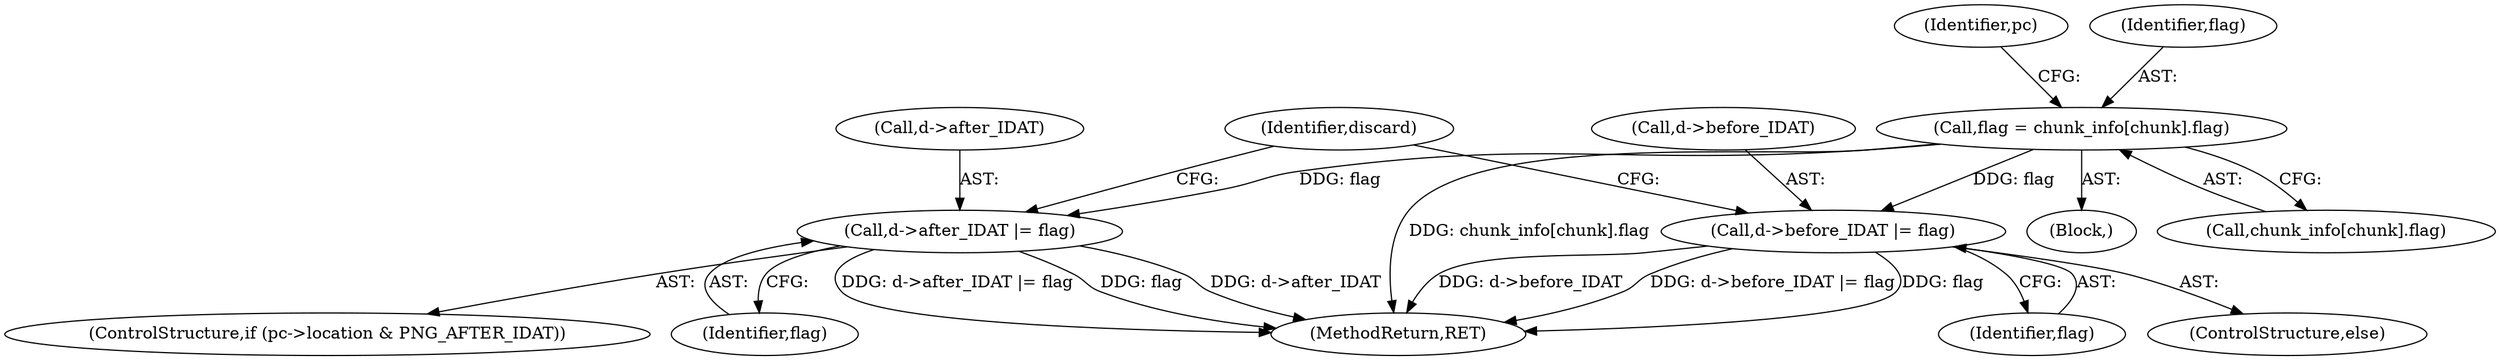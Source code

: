 digraph "0_Android_9d4853418ab2f754c2b63e091c29c5529b8b86ca_33@array" {
"1000201" [label="(Call,flag = chunk_info[chunk].flag)"];
"1000214" [label="(Call,d->after_IDAT |= flag)"];
"1000220" [label="(Call,d->before_IDAT |= flag)"];
"1000230" [label="(MethodReturn,RET)"];
"1000201" [label="(Call,flag = chunk_info[chunk].flag)"];
"1000211" [label="(Identifier,pc)"];
"1000215" [label="(Call,d->after_IDAT)"];
"1000229" [label="(Identifier,discard)"];
"1000218" [label="(Identifier,flag)"];
"1000224" [label="(Identifier,flag)"];
"1000220" [label="(Call,d->before_IDAT |= flag)"];
"1000221" [label="(Call,d->before_IDAT)"];
"1000219" [label="(ControlStructure,else)"];
"1000208" [label="(ControlStructure,if (pc->location & PNG_AFTER_IDAT))"];
"1000199" [label="(Block,)"];
"1000202" [label="(Identifier,flag)"];
"1000214" [label="(Call,d->after_IDAT |= flag)"];
"1000203" [label="(Call,chunk_info[chunk].flag)"];
"1000201" -> "1000199"  [label="AST: "];
"1000201" -> "1000203"  [label="CFG: "];
"1000202" -> "1000201"  [label="AST: "];
"1000203" -> "1000201"  [label="AST: "];
"1000211" -> "1000201"  [label="CFG: "];
"1000201" -> "1000230"  [label="DDG: chunk_info[chunk].flag"];
"1000201" -> "1000214"  [label="DDG: flag"];
"1000201" -> "1000220"  [label="DDG: flag"];
"1000214" -> "1000208"  [label="AST: "];
"1000214" -> "1000218"  [label="CFG: "];
"1000215" -> "1000214"  [label="AST: "];
"1000218" -> "1000214"  [label="AST: "];
"1000229" -> "1000214"  [label="CFG: "];
"1000214" -> "1000230"  [label="DDG: d->after_IDAT |= flag"];
"1000214" -> "1000230"  [label="DDG: flag"];
"1000214" -> "1000230"  [label="DDG: d->after_IDAT"];
"1000220" -> "1000219"  [label="AST: "];
"1000220" -> "1000224"  [label="CFG: "];
"1000221" -> "1000220"  [label="AST: "];
"1000224" -> "1000220"  [label="AST: "];
"1000229" -> "1000220"  [label="CFG: "];
"1000220" -> "1000230"  [label="DDG: d->before_IDAT"];
"1000220" -> "1000230"  [label="DDG: d->before_IDAT |= flag"];
"1000220" -> "1000230"  [label="DDG: flag"];
}
